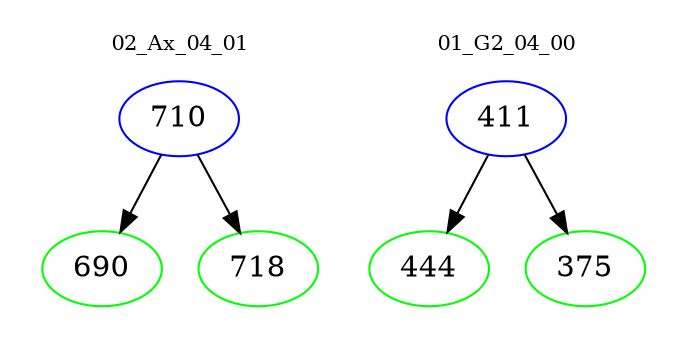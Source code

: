 digraph{
subgraph cluster_0 {
color = white
label = "02_Ax_04_01";
fontsize=10;
T0_710 [label="710", color="blue"]
T0_710 -> T0_690 [color="black"]
T0_690 [label="690", color="green"]
T0_710 -> T0_718 [color="black"]
T0_718 [label="718", color="green"]
}
subgraph cluster_1 {
color = white
label = "01_G2_04_00";
fontsize=10;
T1_411 [label="411", color="blue"]
T1_411 -> T1_444 [color="black"]
T1_444 [label="444", color="green"]
T1_411 -> T1_375 [color="black"]
T1_375 [label="375", color="green"]
}
}
